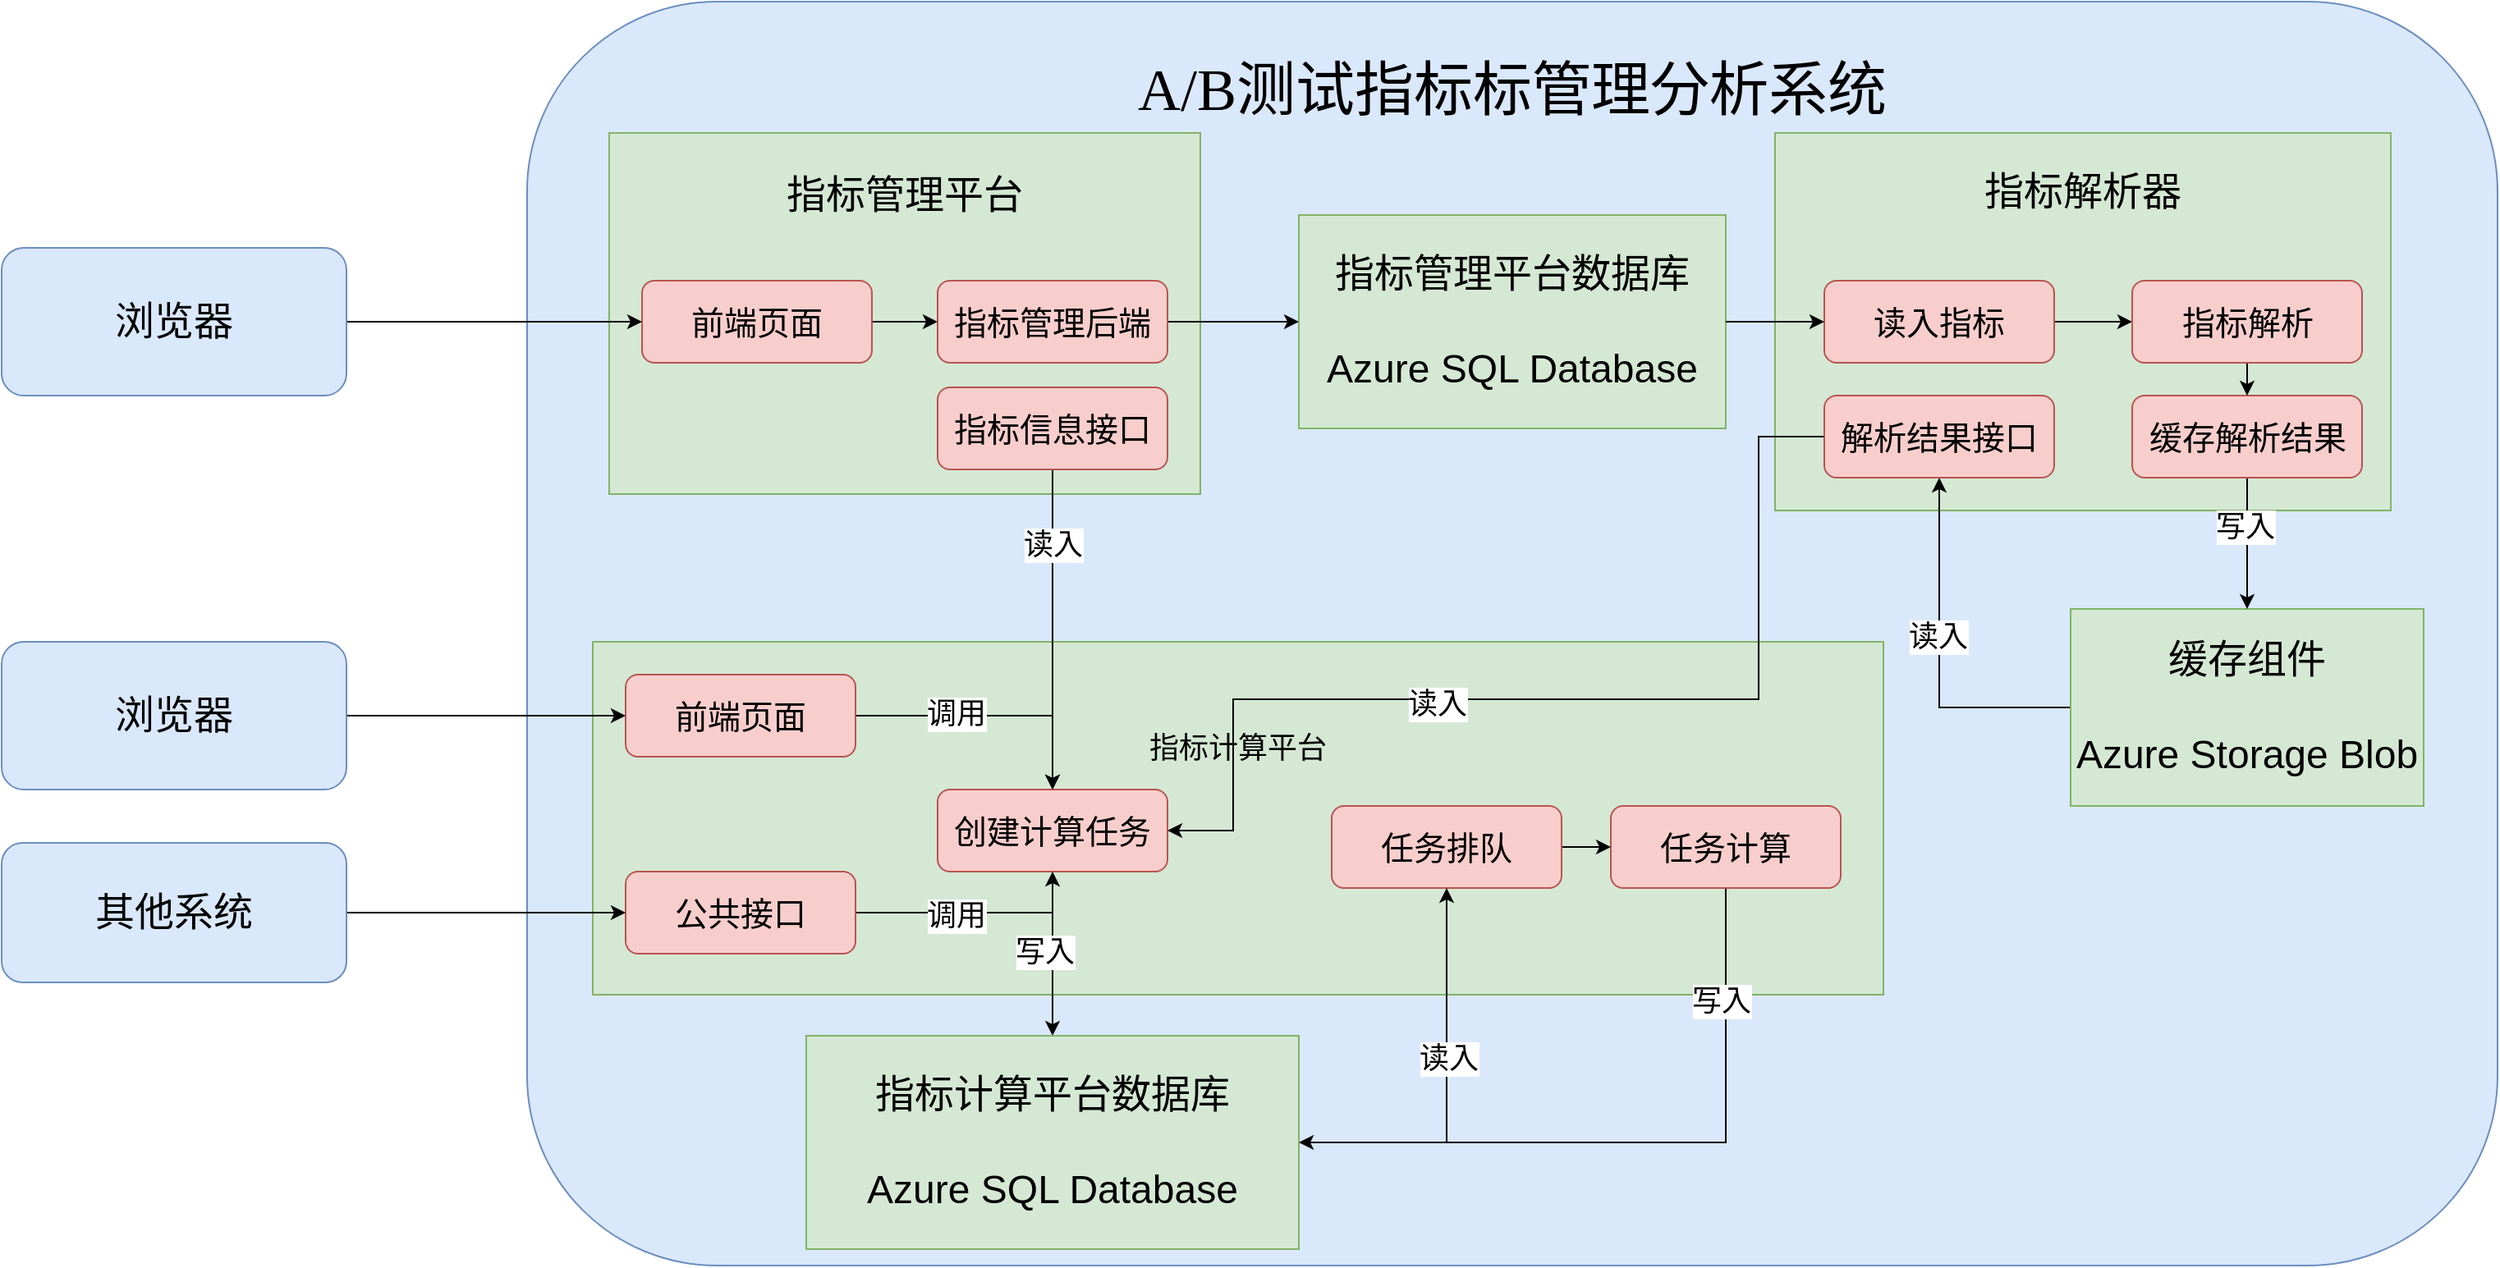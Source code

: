 <mxfile version="22.0.8" type="github">
  <diagram name="第 1 页" id="9_-yBnOzsp-sZ_KjtHhK">
    <mxGraphModel dx="910" dy="477" grid="1" gridSize="10" guides="1" tooltips="1" connect="1" arrows="1" fold="1" page="1" pageScale="1" pageWidth="827" pageHeight="1169" math="0" shadow="0">
      <root>
        <mxCell id="0" />
        <mxCell id="1" parent="0" />
        <mxCell id="wc7oDY34y9G1ZZkjA7zT-1" value="&lt;font style=&quot;font-size: 36px;&quot;&gt;&lt;span style=&quot;font-family: 宋体;&quot;&gt;A/B测试指标标管理分析系统&lt;br&gt;&lt;br&gt;&lt;br&gt;&lt;br&gt;&lt;br&gt;&lt;br&gt;&lt;br&gt;&lt;br&gt;&lt;br&gt;&lt;br&gt;&lt;br&gt;&lt;br&gt;&lt;br&gt;&lt;br&gt;&lt;br&gt;&lt;br&gt;&lt;/span&gt;&lt;/font&gt;" style="rounded=1;whiteSpace=wrap;html=1;fillColor=#dae8fc;strokeColor=#6c8ebf;arcSize=15;" parent="1" vertex="1">
          <mxGeometry x="330" y="80" width="1200" height="770" as="geometry" />
        </mxCell>
        <mxCell id="R68yoUpeP99hE8_4m0c7-1" value="&lt;font style=&quot;&quot;&gt;&lt;font style=&quot;font-size: 24px;&quot;&gt;指标管理平台&lt;br&gt;&lt;br&gt;&lt;br&gt;&lt;br&gt;&lt;br&gt;&lt;/font&gt;&lt;br&gt;&lt;br&gt;&lt;/font&gt;" style="rounded=0;whiteSpace=wrap;html=1;fillColor=#d5e8d4;strokeColor=#82b366;" parent="1" vertex="1">
          <mxGeometry x="380" y="160" width="360" height="220" as="geometry" />
        </mxCell>
        <mxCell id="R68yoUpeP99hE8_4m0c7-17" style="edgeStyle=orthogonalEdgeStyle;rounded=0;orthogonalLoop=1;jettySize=auto;html=1;exitX=1;exitY=0.5;exitDx=0;exitDy=0;entryX=0;entryY=0.5;entryDx=0;entryDy=0;" parent="1" source="R68yoUpeP99hE8_4m0c7-2" target="R68yoUpeP99hE8_4m0c7-16" edge="1">
          <mxGeometry relative="1" as="geometry" />
        </mxCell>
        <mxCell id="R68yoUpeP99hE8_4m0c7-2" value="&lt;font style=&quot;font-size: 20px;&quot;&gt;前端页面&lt;/font&gt;" style="rounded=1;whiteSpace=wrap;html=1;fillColor=#f8cecc;strokeColor=#b85450;fontSize=20;" parent="1" vertex="1">
          <mxGeometry x="400" y="250" width="140" height="50" as="geometry" />
        </mxCell>
        <mxCell id="R68yoUpeP99hE8_4m0c7-6" value="&lt;font style=&quot;&quot;&gt;&lt;font style=&quot;font-size: 24px;&quot;&gt;指标管理平台数据库&lt;br&gt;&lt;br&gt;Azure SQL Database&lt;/font&gt;&lt;br&gt;&lt;/font&gt;" style="rounded=0;whiteSpace=wrap;html=1;fillColor=#d5e8d4;strokeColor=#82b366;" parent="1" vertex="1">
          <mxGeometry x="800" y="210" width="260" height="130" as="geometry" />
        </mxCell>
        <mxCell id="R68yoUpeP99hE8_4m0c7-7" value="&lt;font style=&quot;&quot;&gt;&lt;font style=&quot;font-size: 24px;&quot;&gt;指标解析器&lt;br&gt;&lt;br&gt;&lt;br&gt;&lt;br&gt;&lt;br&gt;&lt;br&gt;&lt;/font&gt;&lt;br&gt;&lt;/font&gt;" style="rounded=0;whiteSpace=wrap;html=1;fillColor=#d5e8d4;strokeColor=#82b366;" parent="1" vertex="1">
          <mxGeometry x="1090" y="160" width="375" height="230" as="geometry" />
        </mxCell>
        <mxCell id="R68yoUpeP99hE8_4m0c7-44" style="edgeStyle=orthogonalEdgeStyle;rounded=0;orthogonalLoop=1;jettySize=auto;html=1;exitX=0;exitY=0.5;exitDx=0;exitDy=0;entryX=0.5;entryY=1;entryDx=0;entryDy=0;" parent="1" source="R68yoUpeP99hE8_4m0c7-13" target="R68yoUpeP99hE8_4m0c7-18" edge="1">
          <mxGeometry relative="1" as="geometry" />
        </mxCell>
        <mxCell id="R68yoUpeP99hE8_4m0c7-47" value="&lt;font style=&quot;font-size: 18px;&quot;&gt;读入&lt;/font&gt;" style="edgeLabel;html=1;align=center;verticalAlign=middle;resizable=0;points=[];" parent="R68yoUpeP99hE8_4m0c7-44" vertex="1" connectable="0">
          <mxGeometry x="0.124" y="1" relative="1" as="geometry">
            <mxPoint as="offset" />
          </mxGeometry>
        </mxCell>
        <mxCell id="R68yoUpeP99hE8_4m0c7-13" value="&lt;font style=&quot;&quot;&gt;&lt;font style=&quot;font-size: 24px;&quot;&gt;缓存组件&lt;br&gt;&lt;br&gt;Azure Storage Blob&lt;/font&gt;&lt;br&gt;&lt;/font&gt;" style="rounded=0;whiteSpace=wrap;html=1;fillColor=#d5e8d4;strokeColor=#82b366;" parent="1" vertex="1">
          <mxGeometry x="1270" y="450" width="215" height="120" as="geometry" />
        </mxCell>
        <mxCell id="R68yoUpeP99hE8_4m0c7-15" value="&lt;font style=&quot;font-size: 18px;&quot;&gt;指标计算平台&lt;br&gt;&lt;br&gt;&lt;br&gt;&lt;br&gt;&lt;br&gt;&lt;/font&gt;" style="rounded=0;whiteSpace=wrap;html=1;fillColor=#d5e8d4;strokeColor=#82b366;" parent="1" vertex="1">
          <mxGeometry x="370" y="470" width="786" height="215" as="geometry" />
        </mxCell>
        <mxCell id="DMw9m3U3nENbFU1XHNy3-4" style="edgeStyle=orthogonalEdgeStyle;rounded=0;orthogonalLoop=1;jettySize=auto;html=1;exitX=1;exitY=0.5;exitDx=0;exitDy=0;entryX=0;entryY=0.5;entryDx=0;entryDy=0;" parent="1" source="R68yoUpeP99hE8_4m0c7-16" target="R68yoUpeP99hE8_4m0c7-6" edge="1">
          <mxGeometry relative="1" as="geometry" />
        </mxCell>
        <mxCell id="R68yoUpeP99hE8_4m0c7-16" value="&lt;font style=&quot;font-size: 20px;&quot;&gt;指标管理后端&lt;/font&gt;" style="rounded=1;whiteSpace=wrap;html=1;fillColor=#f8cecc;strokeColor=#b85450;fontSize=20;" parent="1" vertex="1">
          <mxGeometry x="580" y="250" width="140" height="50" as="geometry" />
        </mxCell>
        <mxCell id="R68yoUpeP99hE8_4m0c7-53" style="edgeStyle=orthogonalEdgeStyle;rounded=0;orthogonalLoop=1;jettySize=auto;html=1;exitX=0;exitY=0.5;exitDx=0;exitDy=0;entryX=1;entryY=0.5;entryDx=0;entryDy=0;" parent="1" source="R68yoUpeP99hE8_4m0c7-18" target="R68yoUpeP99hE8_4m0c7-25" edge="1">
          <mxGeometry relative="1" as="geometry">
            <Array as="points">
              <mxPoint x="1080" y="345" />
              <mxPoint x="1080" y="505" />
              <mxPoint x="760" y="505" />
              <mxPoint x="760" y="585" />
            </Array>
          </mxGeometry>
        </mxCell>
        <mxCell id="R68yoUpeP99hE8_4m0c7-54" value="&lt;font style=&quot;font-size: 18px;&quot;&gt;读入&lt;/font&gt;" style="edgeLabel;html=1;align=center;verticalAlign=middle;resizable=0;points=[];" parent="R68yoUpeP99hE8_4m0c7-53" vertex="1" connectable="0">
          <mxGeometry x="0.241" y="3" relative="1" as="geometry">
            <mxPoint x="1" as="offset" />
          </mxGeometry>
        </mxCell>
        <mxCell id="R68yoUpeP99hE8_4m0c7-18" value="&lt;font style=&quot;font-size: 20px;&quot;&gt;解析结果接口&lt;/font&gt;" style="rounded=1;whiteSpace=wrap;html=1;fillColor=#f8cecc;strokeColor=#b85450;fontSize=20;" parent="1" vertex="1">
          <mxGeometry x="1120" y="320" width="140" height="50" as="geometry" />
        </mxCell>
        <mxCell id="R68yoUpeP99hE8_4m0c7-43" style="edgeStyle=orthogonalEdgeStyle;rounded=0;orthogonalLoop=1;jettySize=auto;html=1;exitX=0.5;exitY=1;exitDx=0;exitDy=0;entryX=0.5;entryY=0;entryDx=0;entryDy=0;" parent="1" source="R68yoUpeP99hE8_4m0c7-19" target="R68yoUpeP99hE8_4m0c7-13" edge="1">
          <mxGeometry relative="1" as="geometry" />
        </mxCell>
        <mxCell id="R68yoUpeP99hE8_4m0c7-48" value="&lt;font style=&quot;font-size: 18px;&quot;&gt;写入&lt;/font&gt;" style="edgeLabel;html=1;align=center;verticalAlign=middle;resizable=0;points=[];" parent="R68yoUpeP99hE8_4m0c7-43" vertex="1" connectable="0">
          <mxGeometry x="-0.266" y="-2" relative="1" as="geometry">
            <mxPoint as="offset" />
          </mxGeometry>
        </mxCell>
        <mxCell id="R68yoUpeP99hE8_4m0c7-19" value="&lt;font style=&quot;font-size: 20px;&quot;&gt;缓存解析结果&lt;/font&gt;" style="rounded=1;whiteSpace=wrap;html=1;fillColor=#f8cecc;strokeColor=#b85450;fontSize=20;" parent="1" vertex="1">
          <mxGeometry x="1307.5" y="320" width="140" height="50" as="geometry" />
        </mxCell>
        <mxCell id="R68yoUpeP99hE8_4m0c7-41" style="edgeStyle=orthogonalEdgeStyle;rounded=0;orthogonalLoop=1;jettySize=auto;html=1;exitX=1;exitY=0.5;exitDx=0;exitDy=0;entryX=0;entryY=0.5;entryDx=0;entryDy=0;" parent="1" source="R68yoUpeP99hE8_4m0c7-20" target="R68yoUpeP99hE8_4m0c7-21" edge="1">
          <mxGeometry relative="1" as="geometry" />
        </mxCell>
        <mxCell id="R68yoUpeP99hE8_4m0c7-20" value="&lt;font style=&quot;font-size: 20px;&quot;&gt;读入指标&lt;/font&gt;" style="rounded=1;whiteSpace=wrap;html=1;fillColor=#f8cecc;strokeColor=#b85450;fontSize=20;" parent="1" vertex="1">
          <mxGeometry x="1120" y="250" width="140" height="50" as="geometry" />
        </mxCell>
        <mxCell id="R68yoUpeP99hE8_4m0c7-42" style="edgeStyle=orthogonalEdgeStyle;rounded=0;orthogonalLoop=1;jettySize=auto;html=1;exitX=0.5;exitY=1;exitDx=0;exitDy=0;entryX=0.5;entryY=0;entryDx=0;entryDy=0;" parent="1" source="R68yoUpeP99hE8_4m0c7-21" target="R68yoUpeP99hE8_4m0c7-19" edge="1">
          <mxGeometry relative="1" as="geometry" />
        </mxCell>
        <mxCell id="R68yoUpeP99hE8_4m0c7-21" value="&lt;font style=&quot;font-size: 20px;&quot;&gt;指标解析&lt;/font&gt;" style="rounded=1;whiteSpace=wrap;html=1;fillColor=#f8cecc;strokeColor=#b85450;fontSize=20;" parent="1" vertex="1">
          <mxGeometry x="1307.5" y="250" width="140" height="50" as="geometry" />
        </mxCell>
        <mxCell id="R68yoUpeP99hE8_4m0c7-31" style="edgeStyle=orthogonalEdgeStyle;rounded=0;orthogonalLoop=1;jettySize=auto;html=1;exitX=1;exitY=0.5;exitDx=0;exitDy=0;entryX=0.5;entryY=0;entryDx=0;entryDy=0;" parent="1" source="R68yoUpeP99hE8_4m0c7-22" target="R68yoUpeP99hE8_4m0c7-25" edge="1">
          <mxGeometry relative="1" as="geometry" />
        </mxCell>
        <mxCell id="DMw9m3U3nENbFU1XHNy3-6" value="&lt;font style=&quot;font-size: 18px;&quot;&gt;调用&lt;/font&gt;" style="edgeLabel;html=1;align=center;verticalAlign=middle;resizable=0;points=[];" parent="R68yoUpeP99hE8_4m0c7-31" vertex="1" connectable="0">
          <mxGeometry x="-0.27" y="1" relative="1" as="geometry">
            <mxPoint x="1" as="offset" />
          </mxGeometry>
        </mxCell>
        <mxCell id="R68yoUpeP99hE8_4m0c7-22" value="&lt;font style=&quot;font-size: 20px;&quot;&gt;前端页面&lt;/font&gt;" style="rounded=1;whiteSpace=wrap;html=1;fillColor=#f8cecc;strokeColor=#b85450;fontSize=20;" parent="1" vertex="1">
          <mxGeometry x="390" y="490" width="140" height="50" as="geometry" />
        </mxCell>
        <mxCell id="R68yoUpeP99hE8_4m0c7-32" style="edgeStyle=orthogonalEdgeStyle;rounded=0;orthogonalLoop=1;jettySize=auto;html=1;exitX=1;exitY=0.5;exitDx=0;exitDy=0;entryX=0.5;entryY=1;entryDx=0;entryDy=0;" parent="1" source="R68yoUpeP99hE8_4m0c7-23" target="R68yoUpeP99hE8_4m0c7-25" edge="1">
          <mxGeometry relative="1" as="geometry" />
        </mxCell>
        <mxCell id="DMw9m3U3nENbFU1XHNy3-7" value="&lt;font style=&quot;font-size: 18px;&quot;&gt;调用&lt;/font&gt;" style="edgeLabel;html=1;align=center;verticalAlign=middle;resizable=0;points=[];" parent="R68yoUpeP99hE8_4m0c7-32" vertex="1" connectable="0">
          <mxGeometry x="-0.17" y="-2" relative="1" as="geometry">
            <mxPoint x="1" as="offset" />
          </mxGeometry>
        </mxCell>
        <mxCell id="R68yoUpeP99hE8_4m0c7-23" value="&lt;font style=&quot;font-size: 20px;&quot;&gt;公共接口&lt;/font&gt;" style="rounded=1;whiteSpace=wrap;html=1;fillColor=#f8cecc;strokeColor=#b85450;fontSize=20;" parent="1" vertex="1">
          <mxGeometry x="390" y="610" width="140" height="50" as="geometry" />
        </mxCell>
        <mxCell id="R68yoUpeP99hE8_4m0c7-57" style="edgeStyle=orthogonalEdgeStyle;rounded=0;orthogonalLoop=1;jettySize=auto;html=1;exitX=0.5;exitY=1;exitDx=0;exitDy=0;entryX=1;entryY=0.5;entryDx=0;entryDy=0;" parent="1" source="R68yoUpeP99hE8_4m0c7-24" target="R68yoUpeP99hE8_4m0c7-30" edge="1">
          <mxGeometry relative="1" as="geometry" />
        </mxCell>
        <mxCell id="R68yoUpeP99hE8_4m0c7-58" value="&lt;font style=&quot;font-size: 18px;&quot;&gt;写入&lt;/font&gt;" style="edgeLabel;html=1;align=center;verticalAlign=middle;resizable=0;points=[];" parent="R68yoUpeP99hE8_4m0c7-57" vertex="1" connectable="0">
          <mxGeometry x="-0.67" y="-3" relative="1" as="geometry">
            <mxPoint as="offset" />
          </mxGeometry>
        </mxCell>
        <mxCell id="R68yoUpeP99hE8_4m0c7-24" value="&lt;font style=&quot;font-size: 20px;&quot;&gt;任务计算&lt;/font&gt;" style="rounded=1;whiteSpace=wrap;html=1;fillColor=#f8cecc;strokeColor=#b85450;fontSize=20;" parent="1" vertex="1">
          <mxGeometry x="990" y="570" width="140" height="50" as="geometry" />
        </mxCell>
        <mxCell id="-7082hjR_KVR-ediinlZ-6" style="edgeStyle=orthogonalEdgeStyle;rounded=0;orthogonalLoop=1;jettySize=auto;html=1;exitX=0.5;exitY=1;exitDx=0;exitDy=0;entryX=0.5;entryY=0;entryDx=0;entryDy=0;" parent="1" source="R68yoUpeP99hE8_4m0c7-25" target="R68yoUpeP99hE8_4m0c7-30" edge="1">
          <mxGeometry relative="1" as="geometry" />
        </mxCell>
        <mxCell id="-7082hjR_KVR-ediinlZ-7" value="&lt;span style=&quot;font-size: 18px;&quot;&gt;写入&lt;/span&gt;" style="edgeLabel;html=1;align=center;verticalAlign=middle;resizable=0;points=[];" parent="-7082hjR_KVR-ediinlZ-6" vertex="1" connectable="0">
          <mxGeometry x="-0.011" y="-5" relative="1" as="geometry">
            <mxPoint y="-1" as="offset" />
          </mxGeometry>
        </mxCell>
        <mxCell id="R68yoUpeP99hE8_4m0c7-25" value="&lt;font style=&quot;font-size: 20px;&quot;&gt;创建计算任务&lt;/font&gt;" style="rounded=1;whiteSpace=wrap;html=1;fillColor=#f8cecc;strokeColor=#b85450;fontSize=20;" parent="1" vertex="1">
          <mxGeometry x="580" y="560" width="140" height="50" as="geometry" />
        </mxCell>
        <mxCell id="R68yoUpeP99hE8_4m0c7-38" style="edgeStyle=orthogonalEdgeStyle;rounded=0;orthogonalLoop=1;jettySize=auto;html=1;exitX=1;exitY=0.5;exitDx=0;exitDy=0;entryX=0;entryY=0.5;entryDx=0;entryDy=0;" parent="1" source="R68yoUpeP99hE8_4m0c7-26" target="R68yoUpeP99hE8_4m0c7-24" edge="1">
          <mxGeometry relative="1" as="geometry" />
        </mxCell>
        <mxCell id="R68yoUpeP99hE8_4m0c7-26" value="&lt;font style=&quot;font-size: 20px;&quot;&gt;任务排队&lt;/font&gt;" style="rounded=1;whiteSpace=wrap;html=1;fillColor=#f8cecc;strokeColor=#b85450;fontSize=20;" parent="1" vertex="1">
          <mxGeometry x="820" y="570" width="140" height="50" as="geometry" />
        </mxCell>
        <mxCell id="R68yoUpeP99hE8_4m0c7-37" style="edgeStyle=orthogonalEdgeStyle;rounded=0;orthogonalLoop=1;jettySize=auto;html=1;exitX=1;exitY=0.5;exitDx=0;exitDy=0;entryX=0.5;entryY=1;entryDx=0;entryDy=0;" parent="1" source="R68yoUpeP99hE8_4m0c7-30" target="R68yoUpeP99hE8_4m0c7-26" edge="1">
          <mxGeometry relative="1" as="geometry" />
        </mxCell>
        <mxCell id="R68yoUpeP99hE8_4m0c7-55" value="&lt;font style=&quot;font-size: 18px;&quot;&gt;读入&lt;/font&gt;" style="edgeLabel;html=1;align=center;verticalAlign=middle;resizable=0;points=[];" parent="R68yoUpeP99hE8_4m0c7-37" vertex="1" connectable="0">
          <mxGeometry x="0.157" y="-1" relative="1" as="geometry">
            <mxPoint as="offset" />
          </mxGeometry>
        </mxCell>
        <mxCell id="R68yoUpeP99hE8_4m0c7-30" value="&lt;font style=&quot;&quot;&gt;&lt;font style=&quot;font-size: 24px;&quot;&gt;指标计算平台数据库&lt;br&gt;&lt;br&gt;Azure SQL Database&lt;/font&gt;&lt;br&gt;&lt;/font&gt;" style="rounded=0;whiteSpace=wrap;html=1;fillColor=#d5e8d4;strokeColor=#82b366;" parent="1" vertex="1">
          <mxGeometry x="500" y="710" width="300" height="130" as="geometry" />
        </mxCell>
        <mxCell id="DMw9m3U3nENbFU1XHNy3-1" style="edgeStyle=orthogonalEdgeStyle;rounded=0;orthogonalLoop=1;jettySize=auto;html=1;exitX=1;exitY=0.5;exitDx=0;exitDy=0;entryX=0;entryY=0.5;entryDx=0;entryDy=0;" parent="1" source="R68yoUpeP99hE8_4m0c7-6" target="R68yoUpeP99hE8_4m0c7-20" edge="1">
          <mxGeometry relative="1" as="geometry" />
        </mxCell>
        <mxCell id="-7082hjR_KVR-ediinlZ-1" style="edgeStyle=orthogonalEdgeStyle;rounded=0;orthogonalLoop=1;jettySize=auto;html=1;exitX=0.5;exitY=1;exitDx=0;exitDy=0;" parent="1" source="DMw9m3U3nENbFU1XHNy3-3" edge="1">
          <mxGeometry relative="1" as="geometry">
            <mxPoint x="650" y="560" as="targetPoint" />
          </mxGeometry>
        </mxCell>
        <mxCell id="-7082hjR_KVR-ediinlZ-2" value="&lt;font style=&quot;font-size: 18px;&quot;&gt;读入&lt;/font&gt;" style="edgeLabel;html=1;align=center;verticalAlign=middle;resizable=0;points=[];" parent="-7082hjR_KVR-ediinlZ-1" vertex="1" connectable="0">
          <mxGeometry x="-0.534" relative="1" as="geometry">
            <mxPoint as="offset" />
          </mxGeometry>
        </mxCell>
        <mxCell id="DMw9m3U3nENbFU1XHNy3-3" value="&lt;font style=&quot;font-size: 20px;&quot;&gt;指标信息接口&lt;/font&gt;" style="rounded=1;whiteSpace=wrap;html=1;fillColor=#f8cecc;strokeColor=#b85450;fontSize=20;" parent="1" vertex="1">
          <mxGeometry x="580" y="315" width="140" height="50" as="geometry" />
        </mxCell>
        <mxCell id="DMw9m3U3nENbFU1XHNy3-11" style="edgeStyle=orthogonalEdgeStyle;rounded=0;orthogonalLoop=1;jettySize=auto;html=1;exitX=1;exitY=0.5;exitDx=0;exitDy=0;entryX=0;entryY=0.5;entryDx=0;entryDy=0;" parent="1" source="DMw9m3U3nENbFU1XHNy3-10" target="R68yoUpeP99hE8_4m0c7-22" edge="1">
          <mxGeometry relative="1" as="geometry" />
        </mxCell>
        <mxCell id="DMw9m3U3nENbFU1XHNy3-10" value="&lt;font style=&quot;font-size: 24px;&quot;&gt;浏览器&lt;br&gt;&lt;/font&gt;" style="rounded=1;whiteSpace=wrap;html=1;fillColor=#dae8fc;strokeColor=#6c8ebf;" parent="1" vertex="1">
          <mxGeometry x="10" y="470" width="210" height="90" as="geometry" />
        </mxCell>
        <mxCell id="-7082hjR_KVR-ediinlZ-3" style="edgeStyle=orthogonalEdgeStyle;rounded=0;orthogonalLoop=1;jettySize=auto;html=1;exitX=1;exitY=0.5;exitDx=0;exitDy=0;entryX=0;entryY=0.5;entryDx=0;entryDy=0;" parent="1" source="DMw9m3U3nENbFU1XHNy3-12" target="R68yoUpeP99hE8_4m0c7-23" edge="1">
          <mxGeometry relative="1" as="geometry" />
        </mxCell>
        <mxCell id="DMw9m3U3nENbFU1XHNy3-12" value="&lt;font style=&quot;font-size: 24px;&quot;&gt;其他系统&lt;br&gt;&lt;/font&gt;" style="rounded=1;whiteSpace=wrap;html=1;fillColor=#dae8fc;strokeColor=#6c8ebf;" parent="1" vertex="1">
          <mxGeometry x="10" y="592.5" width="210" height="85" as="geometry" />
        </mxCell>
        <mxCell id="-7082hjR_KVR-ediinlZ-5" style="edgeStyle=orthogonalEdgeStyle;rounded=0;orthogonalLoop=1;jettySize=auto;html=1;exitX=1;exitY=0.5;exitDx=0;exitDy=0;" parent="1" source="-7082hjR_KVR-ediinlZ-4" target="R68yoUpeP99hE8_4m0c7-2" edge="1">
          <mxGeometry relative="1" as="geometry" />
        </mxCell>
        <mxCell id="-7082hjR_KVR-ediinlZ-4" value="&lt;font style=&quot;font-size: 24px;&quot;&gt;浏览器&lt;br&gt;&lt;/font&gt;" style="rounded=1;whiteSpace=wrap;html=1;fillColor=#dae8fc;strokeColor=#6c8ebf;" parent="1" vertex="1">
          <mxGeometry x="10" y="230" width="210" height="90" as="geometry" />
        </mxCell>
      </root>
    </mxGraphModel>
  </diagram>
</mxfile>
